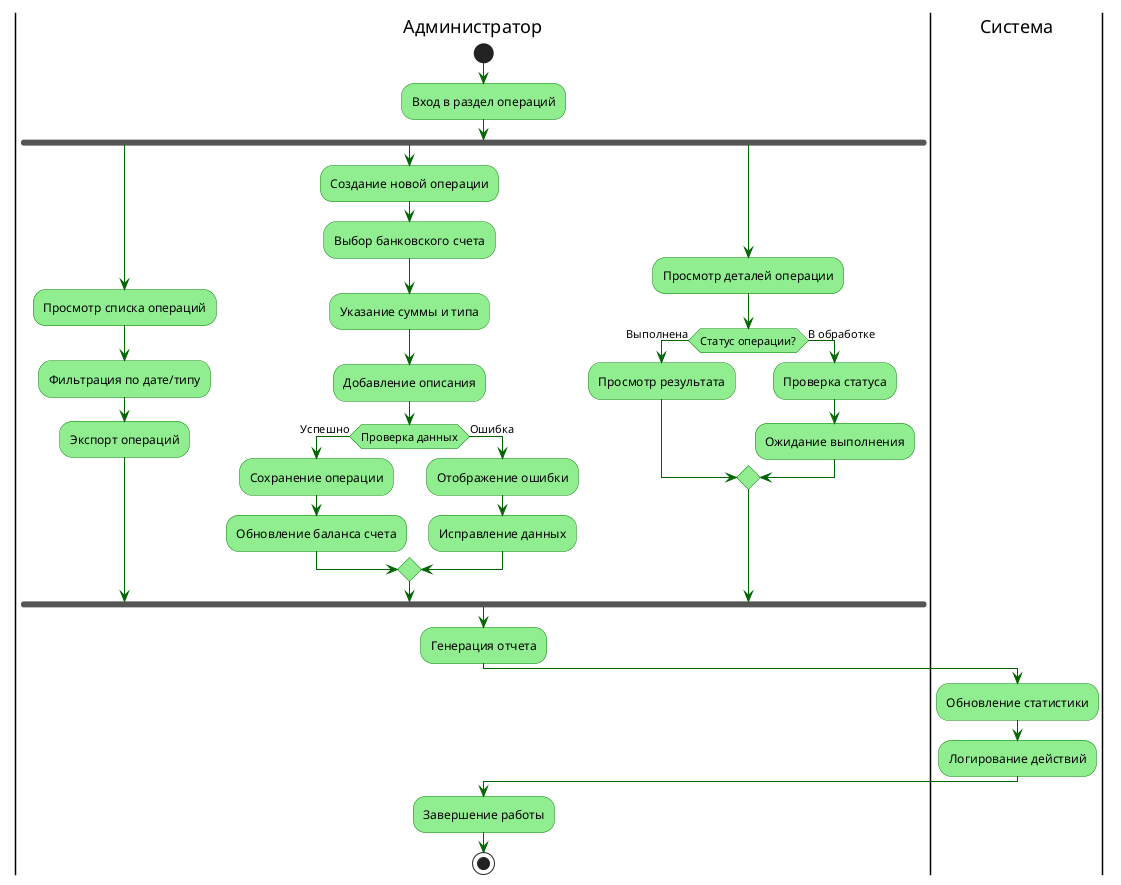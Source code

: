 @startuml Banking Operations Activity Diagram

skinparam ActivityBackgroundColor LightGreen
skinparam ActivityBorderColor Green
skinparam ArrowColor DarkGreen

|Администратор|
start

:Вход в раздел операций;

fork
  :Просмотр списка операций;
  :Фильтрация по дате/типу;
  :Экспорт операций;
fork again
  :Создание новой операции;
  :Выбор банковского счета;
  :Указание суммы и типа;
  :Добавление описания;
  if (Проверка данных) then (Успешно)
    :Сохранение операции;
    :Обновление баланса счета;
  else (Ошибка)
    :Отображение ошибки;
    :Исправление данных;
  endif
fork again
  :Просмотр деталей операции;
  if (Статус операции?) then (Выполнена)
    :Просмотр результата;
  else (В обработке)
    :Проверка статуса;
    :Ожидание выполнения;
  endif
end fork

:Генерация отчета;

|Система|
:Обновление статистики;
:Логирование действий;

|Администратор|
:Завершение работы;

stop

@enduml 